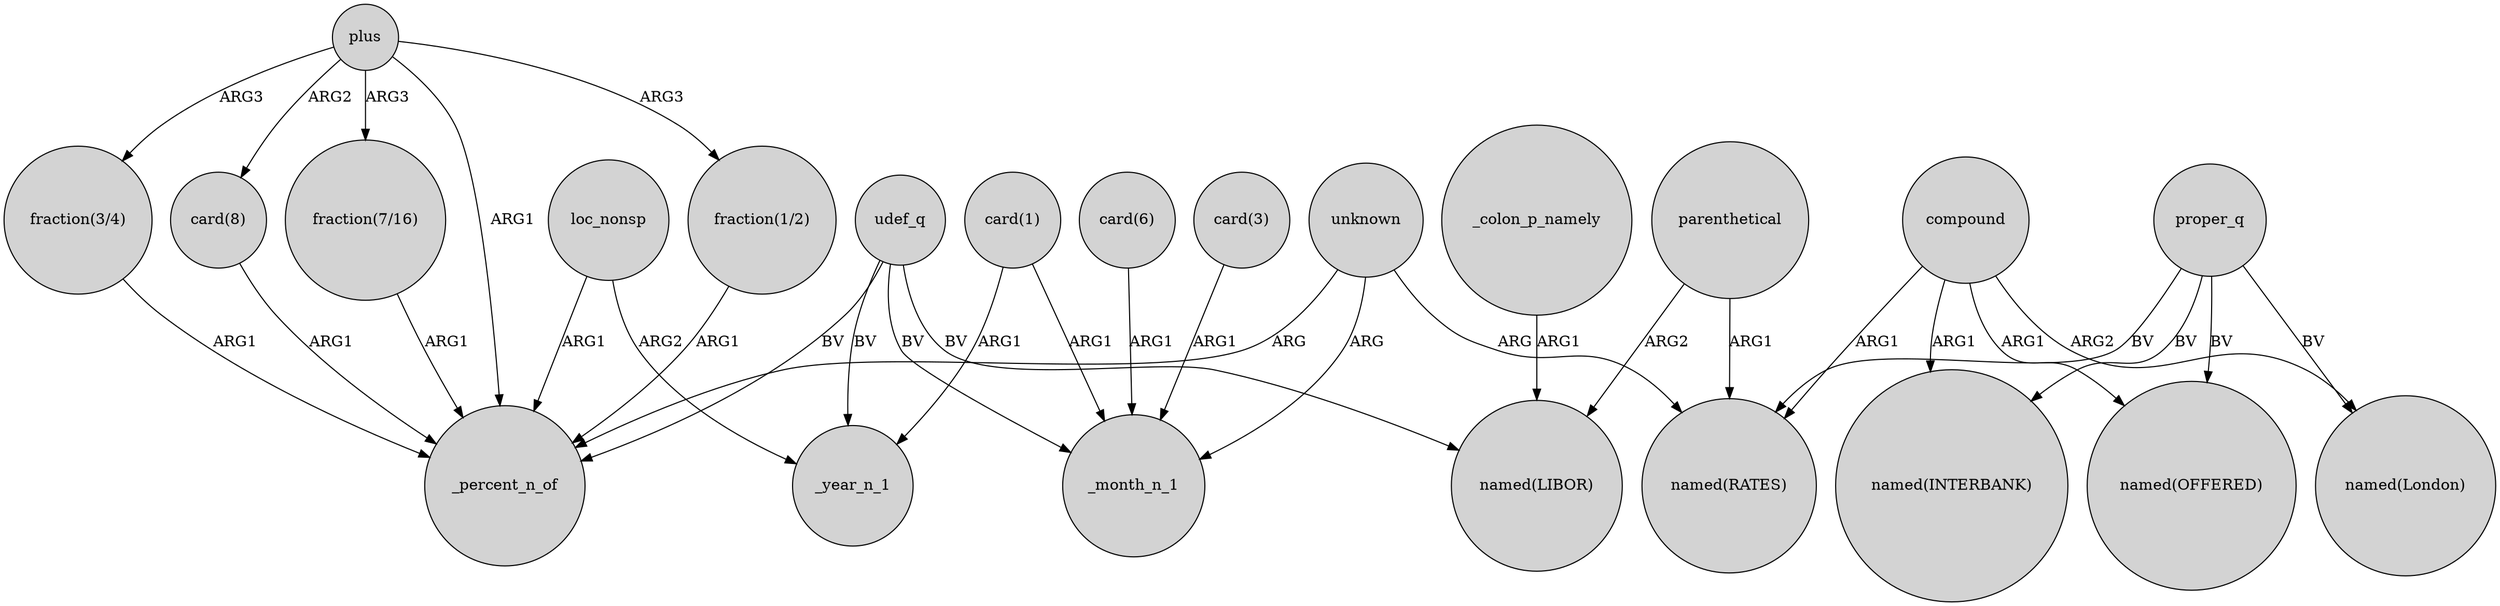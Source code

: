 digraph {
	node [shape=circle style=filled]
	plus -> "card(8)" [label=ARG2]
	plus -> "fraction(7/16)" [label=ARG3]
	compound -> "named(OFFERED)" [label=ARG1]
	_colon_p_namely -> "named(LIBOR)" [label=ARG1]
	parenthetical -> "named(LIBOR)" [label=ARG2]
	"card(1)" -> _month_n_1 [label=ARG1]
	plus -> _percent_n_of [label=ARG1]
	loc_nonsp -> _percent_n_of [label=ARG1]
	proper_q -> "named(INTERBANK)" [label=BV]
	proper_q -> "named(OFFERED)" [label=BV]
	udef_q -> _month_n_1 [label=BV]
	compound -> "named(RATES)" [label=ARG1]
	unknown -> "named(RATES)" [label=ARG]
	unknown -> _percent_n_of [label=ARG]
	udef_q -> "named(LIBOR)" [label=BV]
	unknown -> _month_n_1 [label=ARG]
	loc_nonsp -> _year_n_1 [label=ARG2]
	compound -> "named(London)" [label=ARG2]
	proper_q -> "named(London)" [label=BV]
	plus -> "fraction(1/2)" [label=ARG3]
	"fraction(1/2)" -> _percent_n_of [label=ARG1]
	"card(1)" -> _year_n_1 [label=ARG1]
	udef_q -> _year_n_1 [label=BV]
	"card(8)" -> _percent_n_of [label=ARG1]
	udef_q -> _percent_n_of [label=BV]
	"card(6)" -> _month_n_1 [label=ARG1]
	"fraction(7/16)" -> _percent_n_of [label=ARG1]
	"fraction(3/4)" -> _percent_n_of [label=ARG1]
	proper_q -> "named(RATES)" [label=BV]
	parenthetical -> "named(RATES)" [label=ARG1]
	compound -> "named(INTERBANK)" [label=ARG1]
	"card(3)" -> _month_n_1 [label=ARG1]
	plus -> "fraction(3/4)" [label=ARG3]
}
